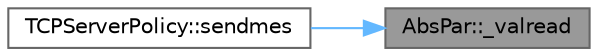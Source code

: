 digraph "AbsPar::_valread"
{
 // LATEX_PDF_SIZE
  bgcolor="transparent";
  edge [fontname=Helvetica,fontsize=10,labelfontname=Helvetica,labelfontsize=10];
  node [fontname=Helvetica,fontsize=10,shape=box,height=0.2,width=0.4];
  rankdir="RL";
  Node1 [id="Node000001",label="AbsPar::_valread",height=0.2,width=0.4,color="gray40", fillcolor="grey60", style="filled", fontcolor="black",tooltip=" "];
  Node1 -> Node2 [id="edge1_Node000001_Node000002",dir="back",color="steelblue1",style="solid",tooltip=" "];
  Node2 [id="Node000002",label="TCPServerPolicy::sendmes",height=0.2,width=0.4,color="grey40", fillcolor="white", style="filled",URL="$classTCPServerPolicy.html#a2f11a3393e6c1de0f97e74e8b0443d4a",tooltip=" "];
}
